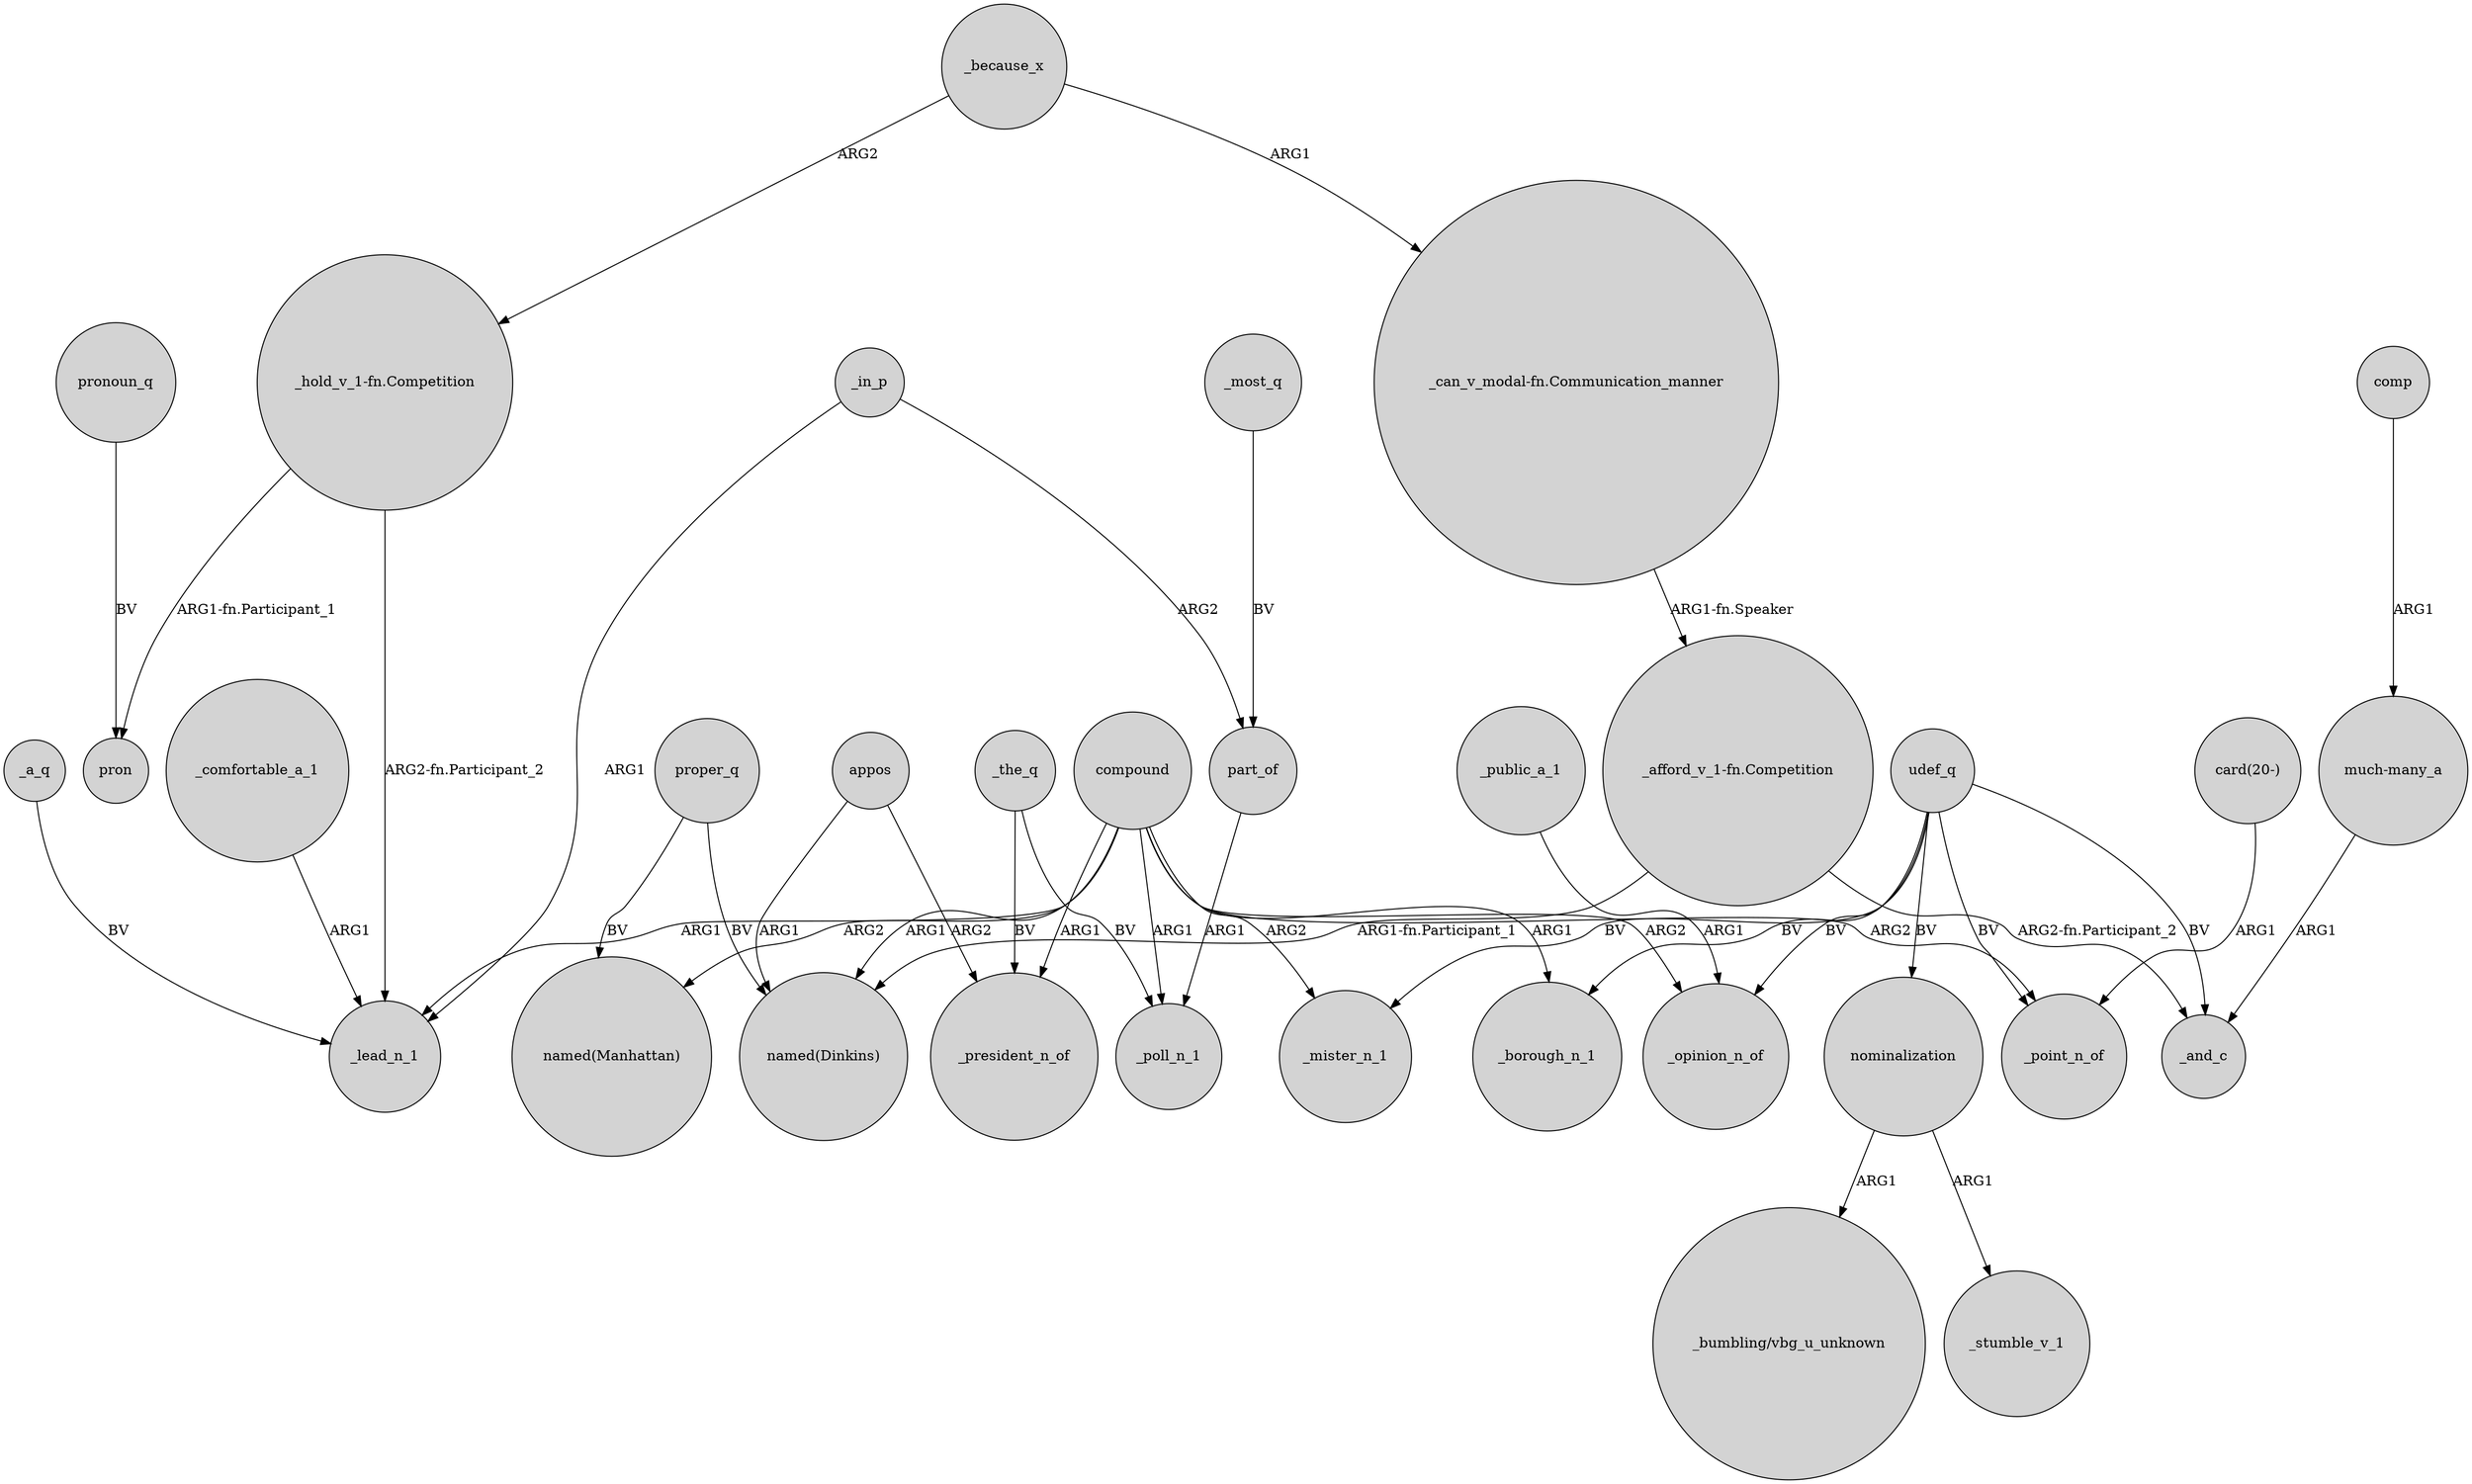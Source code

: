 digraph {
	node [shape=circle style=filled]
	_comfortable_a_1 -> _lead_n_1 [label=ARG1]
	appos -> _president_n_of [label=ARG2]
	compound -> _borough_n_1 [label=ARG1]
	compound -> _mister_n_1 [label=ARG2]
	_because_x -> "_hold_v_1-fn.Competition" [label=ARG2]
	_the_q -> _poll_n_1 [label=BV]
	appos -> "named(Dinkins)" [label=ARG1]
	compound -> _lead_n_1 [label=ARG1]
	proper_q -> "named(Dinkins)" [label=BV]
	"much-many_a" -> _and_c [label=ARG1]
	compound -> _point_n_of [label=ARG2]
	udef_q -> nominalization [label=BV]
	nominalization -> "_bumbling/vbg_u_unknown" [label=ARG1]
	_public_a_1 -> _opinion_n_of [label=ARG1]
	"_hold_v_1-fn.Competition" -> pron [label="ARG1-fn.Participant_1"]
	proper_q -> "named(Manhattan)" [label=BV]
	udef_q -> _and_c [label=BV]
	udef_q -> _mister_n_1 [label=BV]
	_in_p -> part_of [label=ARG2]
	"_afford_v_1-fn.Competition" -> _and_c [label="ARG2-fn.Participant_2"]
	"_afford_v_1-fn.Competition" -> "named(Dinkins)" [label="ARG1-fn.Participant_1"]
	_in_p -> _lead_n_1 [label=ARG1]
	pronoun_q -> pron [label=BV]
	nominalization -> _stumble_v_1 [label=ARG1]
	comp -> "much-many_a" [label=ARG1]
	udef_q -> _borough_n_1 [label=BV]
	compound -> "named(Dinkins)" [label=ARG1]
	compound -> "named(Manhattan)" [label=ARG2]
	_most_q -> part_of [label=BV]
	part_of -> _poll_n_1 [label=ARG1]
	"_can_v_modal-fn.Communication_manner" -> "_afford_v_1-fn.Competition" [label="ARG1-fn.Speaker"]
	"_hold_v_1-fn.Competition" -> _lead_n_1 [label="ARG2-fn.Participant_2"]
	udef_q -> _opinion_n_of [label=BV]
	compound -> _president_n_of [label=ARG1]
	_a_q -> _lead_n_1 [label=BV]
	_because_x -> "_can_v_modal-fn.Communication_manner" [label=ARG1]
	_the_q -> _president_n_of [label=BV]
	compound -> _poll_n_1 [label=ARG1]
	udef_q -> _point_n_of [label=BV]
	compound -> _opinion_n_of [label=ARG2]
	"card(20-)" -> _point_n_of [label=ARG1]
}
